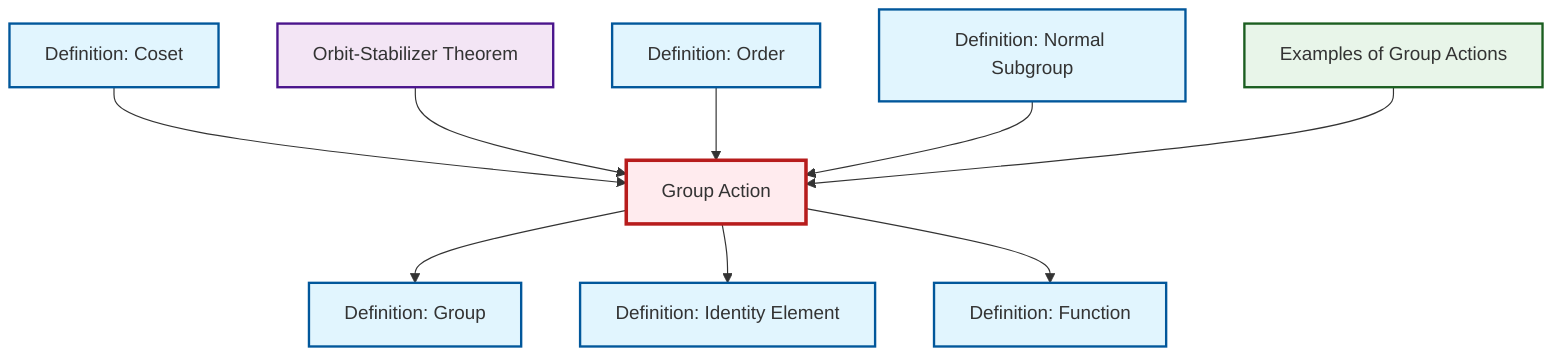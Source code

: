 graph TD
    classDef definition fill:#e1f5fe,stroke:#01579b,stroke-width:2px
    classDef theorem fill:#f3e5f5,stroke:#4a148c,stroke-width:2px
    classDef axiom fill:#fff3e0,stroke:#e65100,stroke-width:2px
    classDef example fill:#e8f5e9,stroke:#1b5e20,stroke-width:2px
    classDef current fill:#ffebee,stroke:#b71c1c,stroke-width:3px
    def-group-action["Group Action"]:::definition
    def-order["Definition: Order"]:::definition
    def-function["Definition: Function"]:::definition
    def-group["Definition: Group"]:::definition
    ex-group-action-examples["Examples of Group Actions"]:::example
    thm-orbit-stabilizer["Orbit-Stabilizer Theorem"]:::theorem
    def-identity-element["Definition: Identity Element"]:::definition
    def-normal-subgroup["Definition: Normal Subgroup"]:::definition
    def-coset["Definition: Coset"]:::definition
    def-coset --> def-group-action
    def-group-action --> def-group
    thm-orbit-stabilizer --> def-group-action
    def-order --> def-group-action
    def-normal-subgroup --> def-group-action
    def-group-action --> def-identity-element
    def-group-action --> def-function
    ex-group-action-examples --> def-group-action
    class def-group-action current